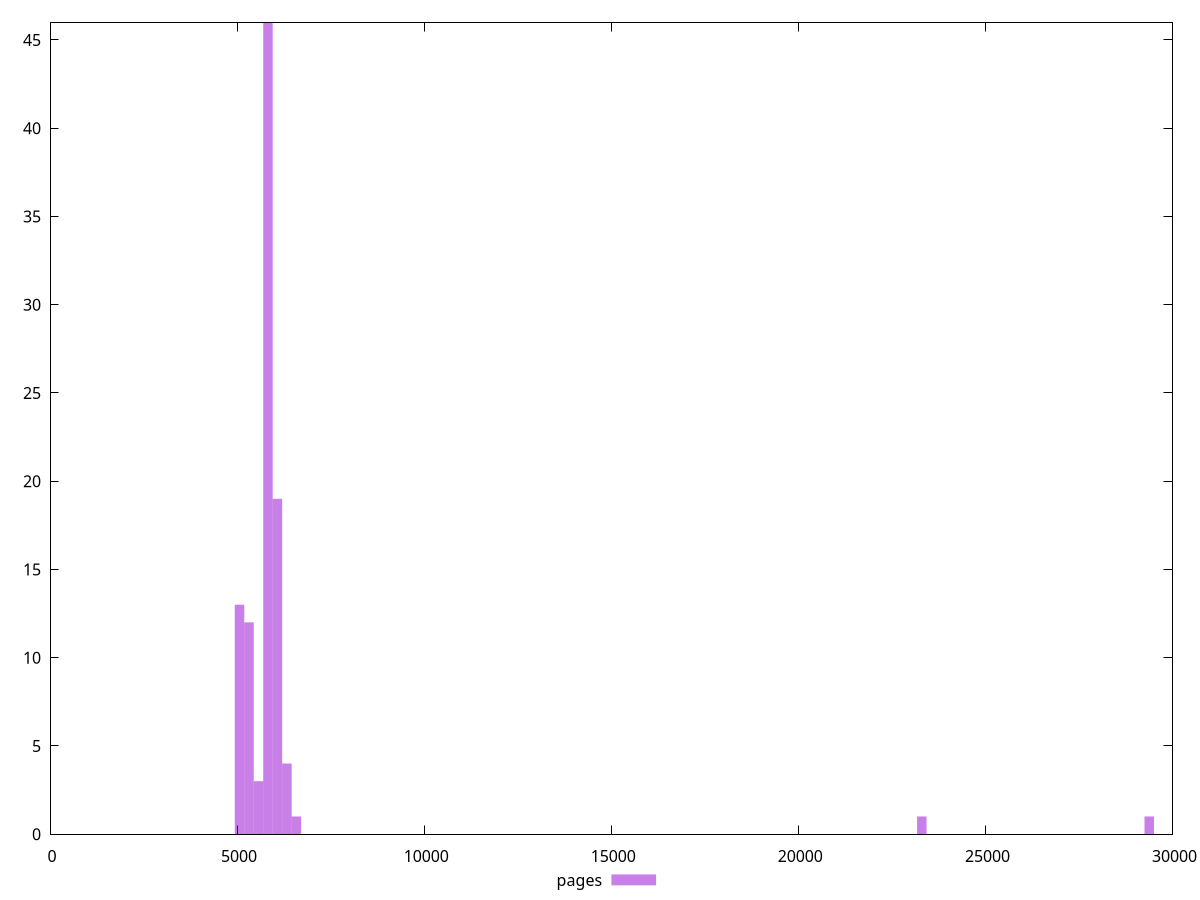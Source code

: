 $_pages <<EOF
29378.5499940101 1
5318.530602363897 12
6078.320688415883 19
5825.057326398554 46
5065.2672403465685 13
6331.584050433211 4
5571.793964381225 3
6584.847412450539 1
23300.229305594217 1
EOF
set key outside below
set terminal pngcairo
set output "report_00006_2020-11-02T20-21-41.718Z/speed-index/pages//raw_hist.png"
set yrange [0:46]
set boxwidth 253.26336201732843
set style fill transparent solid 0.5 noborder
plot $_pages title "pages" with boxes ,
